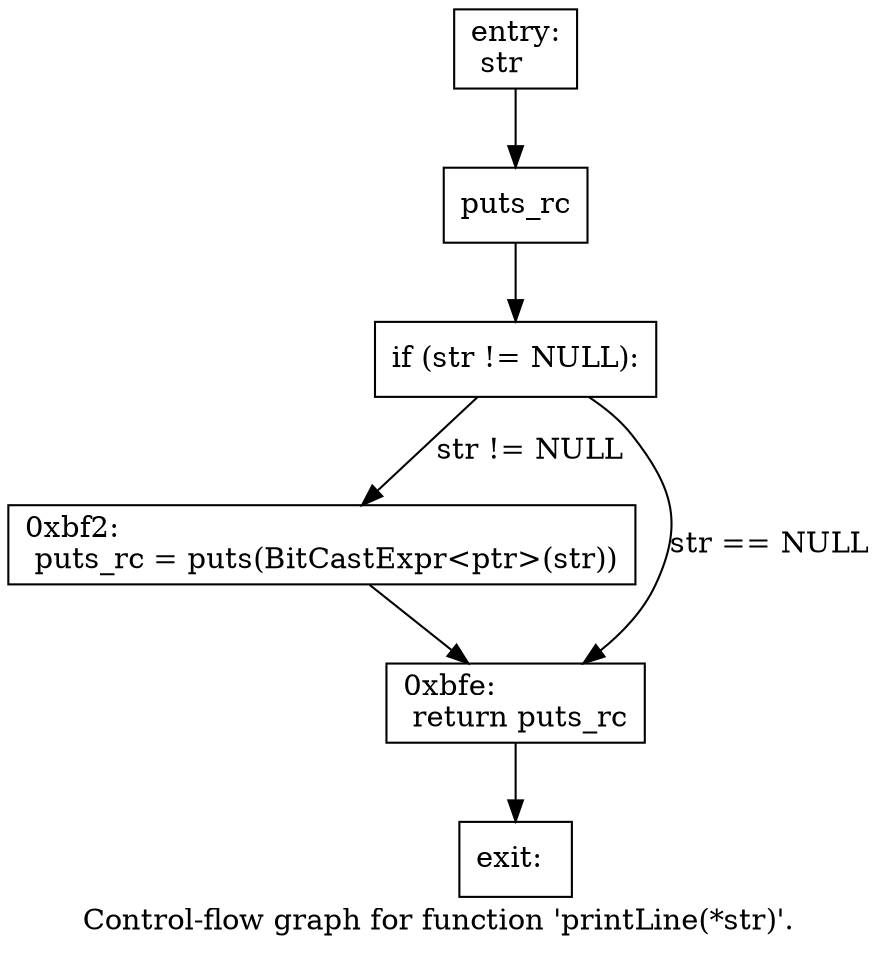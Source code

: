 digraph "Control-flow graph for function 'printLine(*str)'." {
  label="Control-flow graph for function 'printLine(*str)'.";
  node [shape=record];

  Node06F9F188 [label="{entry:\l  str\l}"];
  Node06F9F188 -> Node06F9EBA0;
  Node06F9EBA0 [label="{  puts_rc\l}"];
  Node06F9EBA0 -> Node06F9EC78;
  Node06F9EC78 [label="{  if (str != NULL):\l}"];
  Node06F9EC78 -> Node06F9F728 [label="str != NULL"];
  Node06F9EC78 -> Node06F9F698 [label="str == NULL"];
  Node06F9F728 [label="{0xbf2:\l  puts_rc = puts(BitCastExpr\<ptr\>(str))\l}"];
  Node06F9F728 -> Node06F9F698;
  Node06F9F698 [label="{0xbfe:\l  return puts_rc\l}"];
  Node06F9F698 -> Node06F9F3C8;
  Node06F9F3C8 [label="{exit:\l}"];

}
